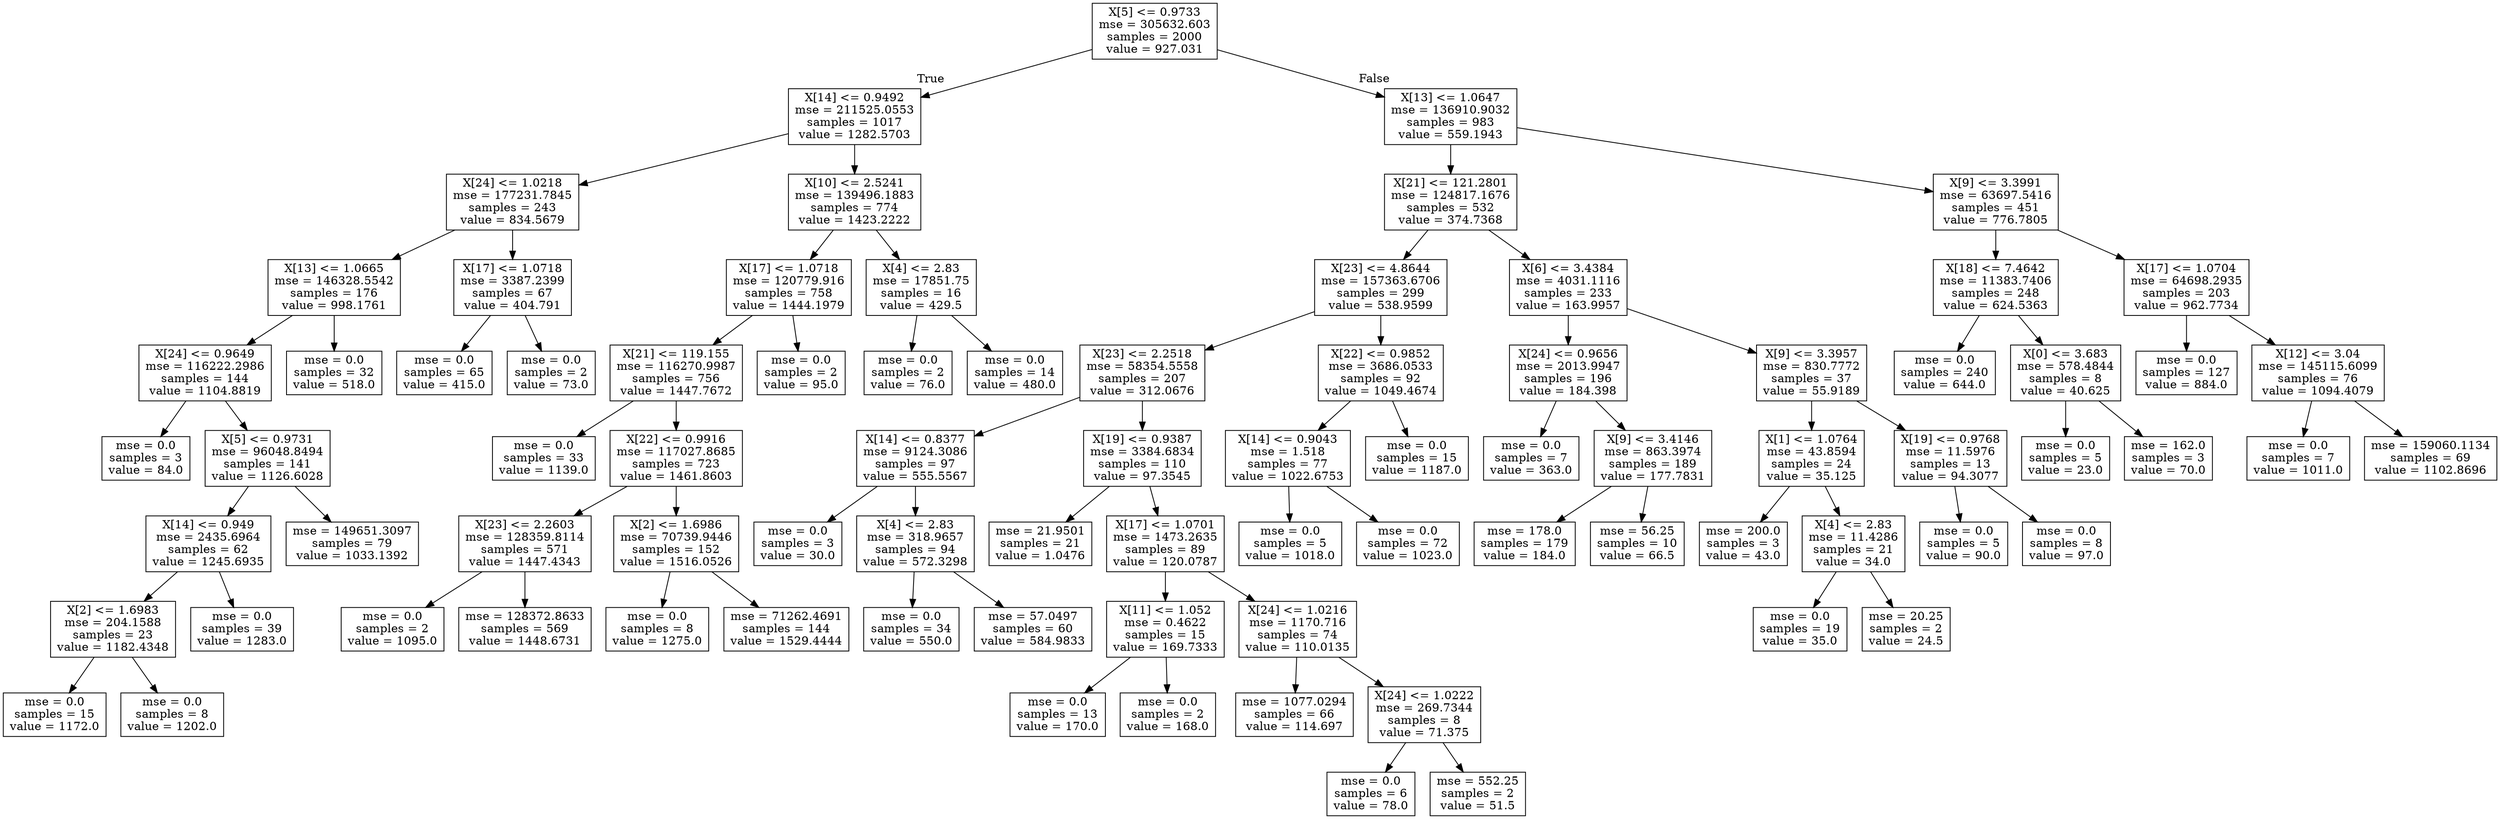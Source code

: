 digraph Tree {
node [shape=box] ;
0 [label="X[5] <= 0.9733\nmse = 305632.603\nsamples = 2000\nvalue = 927.031"] ;
1 [label="X[14] <= 0.9492\nmse = 211525.0553\nsamples = 1017\nvalue = 1282.5703"] ;
0 -> 1 [labeldistance=2.5, labelangle=45, headlabel="True"] ;
2 [label="X[24] <= 1.0218\nmse = 177231.7845\nsamples = 243\nvalue = 834.5679"] ;
1 -> 2 ;
3 [label="X[13] <= 1.0665\nmse = 146328.5542\nsamples = 176\nvalue = 998.1761"] ;
2 -> 3 ;
4 [label="X[24] <= 0.9649\nmse = 116222.2986\nsamples = 144\nvalue = 1104.8819"] ;
3 -> 4 ;
5 [label="mse = 0.0\nsamples = 3\nvalue = 84.0"] ;
4 -> 5 ;
6 [label="X[5] <= 0.9731\nmse = 96048.8494\nsamples = 141\nvalue = 1126.6028"] ;
4 -> 6 ;
7 [label="X[14] <= 0.949\nmse = 2435.6964\nsamples = 62\nvalue = 1245.6935"] ;
6 -> 7 ;
8 [label="X[2] <= 1.6983\nmse = 204.1588\nsamples = 23\nvalue = 1182.4348"] ;
7 -> 8 ;
9 [label="mse = 0.0\nsamples = 15\nvalue = 1172.0"] ;
8 -> 9 ;
10 [label="mse = 0.0\nsamples = 8\nvalue = 1202.0"] ;
8 -> 10 ;
11 [label="mse = 0.0\nsamples = 39\nvalue = 1283.0"] ;
7 -> 11 ;
12 [label="mse = 149651.3097\nsamples = 79\nvalue = 1033.1392"] ;
6 -> 12 ;
13 [label="mse = 0.0\nsamples = 32\nvalue = 518.0"] ;
3 -> 13 ;
14 [label="X[17] <= 1.0718\nmse = 3387.2399\nsamples = 67\nvalue = 404.791"] ;
2 -> 14 ;
15 [label="mse = 0.0\nsamples = 65\nvalue = 415.0"] ;
14 -> 15 ;
16 [label="mse = 0.0\nsamples = 2\nvalue = 73.0"] ;
14 -> 16 ;
17 [label="X[10] <= 2.5241\nmse = 139496.1883\nsamples = 774\nvalue = 1423.2222"] ;
1 -> 17 ;
18 [label="X[17] <= 1.0718\nmse = 120779.916\nsamples = 758\nvalue = 1444.1979"] ;
17 -> 18 ;
19 [label="X[21] <= 119.155\nmse = 116270.9987\nsamples = 756\nvalue = 1447.7672"] ;
18 -> 19 ;
20 [label="mse = 0.0\nsamples = 33\nvalue = 1139.0"] ;
19 -> 20 ;
21 [label="X[22] <= 0.9916\nmse = 117027.8685\nsamples = 723\nvalue = 1461.8603"] ;
19 -> 21 ;
22 [label="X[23] <= 2.2603\nmse = 128359.8114\nsamples = 571\nvalue = 1447.4343"] ;
21 -> 22 ;
23 [label="mse = 0.0\nsamples = 2\nvalue = 1095.0"] ;
22 -> 23 ;
24 [label="mse = 128372.8633\nsamples = 569\nvalue = 1448.6731"] ;
22 -> 24 ;
25 [label="X[2] <= 1.6986\nmse = 70739.9446\nsamples = 152\nvalue = 1516.0526"] ;
21 -> 25 ;
26 [label="mse = 0.0\nsamples = 8\nvalue = 1275.0"] ;
25 -> 26 ;
27 [label="mse = 71262.4691\nsamples = 144\nvalue = 1529.4444"] ;
25 -> 27 ;
28 [label="mse = 0.0\nsamples = 2\nvalue = 95.0"] ;
18 -> 28 ;
29 [label="X[4] <= 2.83\nmse = 17851.75\nsamples = 16\nvalue = 429.5"] ;
17 -> 29 ;
30 [label="mse = 0.0\nsamples = 2\nvalue = 76.0"] ;
29 -> 30 ;
31 [label="mse = 0.0\nsamples = 14\nvalue = 480.0"] ;
29 -> 31 ;
32 [label="X[13] <= 1.0647\nmse = 136910.9032\nsamples = 983\nvalue = 559.1943"] ;
0 -> 32 [labeldistance=2.5, labelangle=-45, headlabel="False"] ;
33 [label="X[21] <= 121.2801\nmse = 124817.1676\nsamples = 532\nvalue = 374.7368"] ;
32 -> 33 ;
34 [label="X[23] <= 4.8644\nmse = 157363.6706\nsamples = 299\nvalue = 538.9599"] ;
33 -> 34 ;
35 [label="X[23] <= 2.2518\nmse = 58354.5558\nsamples = 207\nvalue = 312.0676"] ;
34 -> 35 ;
36 [label="X[14] <= 0.8377\nmse = 9124.3086\nsamples = 97\nvalue = 555.5567"] ;
35 -> 36 ;
37 [label="mse = 0.0\nsamples = 3\nvalue = 30.0"] ;
36 -> 37 ;
38 [label="X[4] <= 2.83\nmse = 318.9657\nsamples = 94\nvalue = 572.3298"] ;
36 -> 38 ;
39 [label="mse = 0.0\nsamples = 34\nvalue = 550.0"] ;
38 -> 39 ;
40 [label="mse = 57.0497\nsamples = 60\nvalue = 584.9833"] ;
38 -> 40 ;
41 [label="X[19] <= 0.9387\nmse = 3384.6834\nsamples = 110\nvalue = 97.3545"] ;
35 -> 41 ;
42 [label="mse = 21.9501\nsamples = 21\nvalue = 1.0476"] ;
41 -> 42 ;
43 [label="X[17] <= 1.0701\nmse = 1473.2635\nsamples = 89\nvalue = 120.0787"] ;
41 -> 43 ;
44 [label="X[11] <= 1.052\nmse = 0.4622\nsamples = 15\nvalue = 169.7333"] ;
43 -> 44 ;
45 [label="mse = 0.0\nsamples = 13\nvalue = 170.0"] ;
44 -> 45 ;
46 [label="mse = 0.0\nsamples = 2\nvalue = 168.0"] ;
44 -> 46 ;
47 [label="X[24] <= 1.0216\nmse = 1170.716\nsamples = 74\nvalue = 110.0135"] ;
43 -> 47 ;
48 [label="mse = 1077.0294\nsamples = 66\nvalue = 114.697"] ;
47 -> 48 ;
49 [label="X[24] <= 1.0222\nmse = 269.7344\nsamples = 8\nvalue = 71.375"] ;
47 -> 49 ;
50 [label="mse = 0.0\nsamples = 6\nvalue = 78.0"] ;
49 -> 50 ;
51 [label="mse = 552.25\nsamples = 2\nvalue = 51.5"] ;
49 -> 51 ;
52 [label="X[22] <= 0.9852\nmse = 3686.0533\nsamples = 92\nvalue = 1049.4674"] ;
34 -> 52 ;
53 [label="X[14] <= 0.9043\nmse = 1.518\nsamples = 77\nvalue = 1022.6753"] ;
52 -> 53 ;
54 [label="mse = 0.0\nsamples = 5\nvalue = 1018.0"] ;
53 -> 54 ;
55 [label="mse = 0.0\nsamples = 72\nvalue = 1023.0"] ;
53 -> 55 ;
56 [label="mse = 0.0\nsamples = 15\nvalue = 1187.0"] ;
52 -> 56 ;
57 [label="X[6] <= 3.4384\nmse = 4031.1116\nsamples = 233\nvalue = 163.9957"] ;
33 -> 57 ;
58 [label="X[24] <= 0.9656\nmse = 2013.9947\nsamples = 196\nvalue = 184.398"] ;
57 -> 58 ;
59 [label="mse = 0.0\nsamples = 7\nvalue = 363.0"] ;
58 -> 59 ;
60 [label="X[9] <= 3.4146\nmse = 863.3974\nsamples = 189\nvalue = 177.7831"] ;
58 -> 60 ;
61 [label="mse = 178.0\nsamples = 179\nvalue = 184.0"] ;
60 -> 61 ;
62 [label="mse = 56.25\nsamples = 10\nvalue = 66.5"] ;
60 -> 62 ;
63 [label="X[9] <= 3.3957\nmse = 830.7772\nsamples = 37\nvalue = 55.9189"] ;
57 -> 63 ;
64 [label="X[1] <= 1.0764\nmse = 43.8594\nsamples = 24\nvalue = 35.125"] ;
63 -> 64 ;
65 [label="mse = 200.0\nsamples = 3\nvalue = 43.0"] ;
64 -> 65 ;
66 [label="X[4] <= 2.83\nmse = 11.4286\nsamples = 21\nvalue = 34.0"] ;
64 -> 66 ;
67 [label="mse = 0.0\nsamples = 19\nvalue = 35.0"] ;
66 -> 67 ;
68 [label="mse = 20.25\nsamples = 2\nvalue = 24.5"] ;
66 -> 68 ;
69 [label="X[19] <= 0.9768\nmse = 11.5976\nsamples = 13\nvalue = 94.3077"] ;
63 -> 69 ;
70 [label="mse = 0.0\nsamples = 5\nvalue = 90.0"] ;
69 -> 70 ;
71 [label="mse = 0.0\nsamples = 8\nvalue = 97.0"] ;
69 -> 71 ;
72 [label="X[9] <= 3.3991\nmse = 63697.5416\nsamples = 451\nvalue = 776.7805"] ;
32 -> 72 ;
73 [label="X[18] <= 7.4642\nmse = 11383.7406\nsamples = 248\nvalue = 624.5363"] ;
72 -> 73 ;
74 [label="mse = 0.0\nsamples = 240\nvalue = 644.0"] ;
73 -> 74 ;
75 [label="X[0] <= 3.683\nmse = 578.4844\nsamples = 8\nvalue = 40.625"] ;
73 -> 75 ;
76 [label="mse = 0.0\nsamples = 5\nvalue = 23.0"] ;
75 -> 76 ;
77 [label="mse = 162.0\nsamples = 3\nvalue = 70.0"] ;
75 -> 77 ;
78 [label="X[17] <= 1.0704\nmse = 64698.2935\nsamples = 203\nvalue = 962.7734"] ;
72 -> 78 ;
79 [label="mse = 0.0\nsamples = 127\nvalue = 884.0"] ;
78 -> 79 ;
80 [label="X[12] <= 3.04\nmse = 145115.6099\nsamples = 76\nvalue = 1094.4079"] ;
78 -> 80 ;
81 [label="mse = 0.0\nsamples = 7\nvalue = 1011.0"] ;
80 -> 81 ;
82 [label="mse = 159060.1134\nsamples = 69\nvalue = 1102.8696"] ;
80 -> 82 ;
}